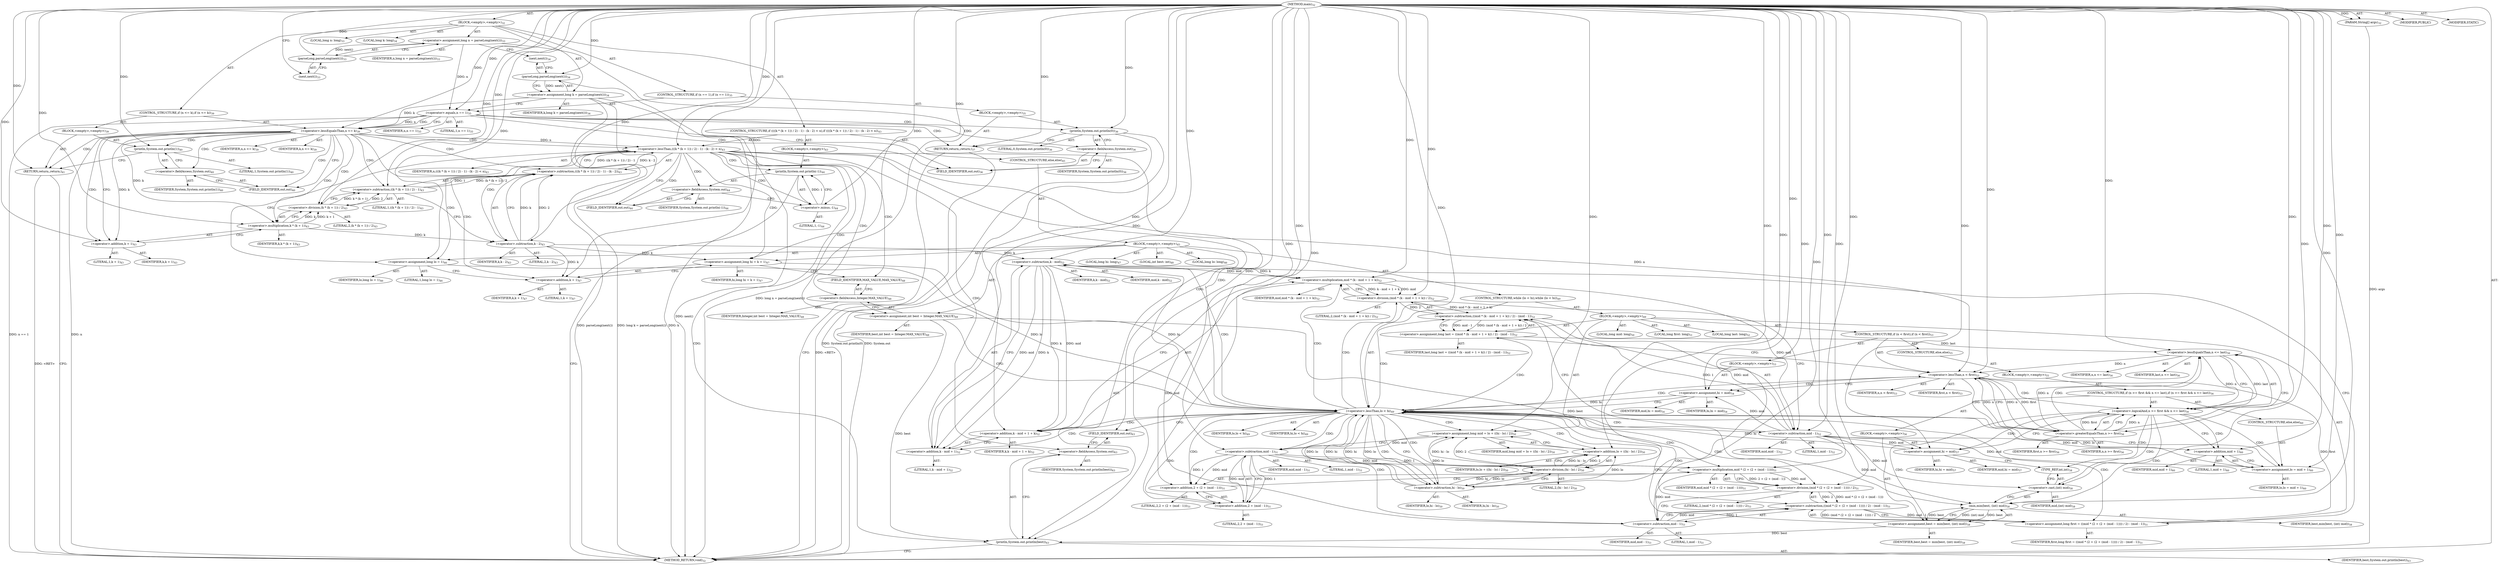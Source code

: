 digraph "main" {  
"75" [label = <(METHOD,main)<SUB>32</SUB>> ]
"76" [label = <(PARAM,String[] args)<SUB>32</SUB>> ]
"77" [label = <(BLOCK,&lt;empty&gt;,&lt;empty&gt;)<SUB>32</SUB>> ]
"78" [label = <(LOCAL,long n: long)<SUB>33</SUB>> ]
"79" [label = <(&lt;operator&gt;.assignment,long n = parseLong(next()))<SUB>33</SUB>> ]
"80" [label = <(IDENTIFIER,n,long n = parseLong(next()))<SUB>33</SUB>> ]
"81" [label = <(parseLong,parseLong(next()))<SUB>33</SUB>> ]
"82" [label = <(next,next())<SUB>33</SUB>> ]
"83" [label = <(LOCAL,long k: long)<SUB>34</SUB>> ]
"84" [label = <(&lt;operator&gt;.assignment,long k = parseLong(next()))<SUB>34</SUB>> ]
"85" [label = <(IDENTIFIER,k,long k = parseLong(next()))<SUB>34</SUB>> ]
"86" [label = <(parseLong,parseLong(next()))<SUB>34</SUB>> ]
"87" [label = <(next,next())<SUB>34</SUB>> ]
"88" [label = <(CONTROL_STRUCTURE,if (n == 1),if (n == 1))<SUB>35</SUB>> ]
"89" [label = <(&lt;operator&gt;.equals,n == 1)<SUB>35</SUB>> ]
"90" [label = <(IDENTIFIER,n,n == 1)<SUB>35</SUB>> ]
"91" [label = <(LITERAL,1,n == 1)<SUB>35</SUB>> ]
"92" [label = <(BLOCK,&lt;empty&gt;,&lt;empty&gt;)<SUB>35</SUB>> ]
"93" [label = <(println,System.out.println(0))<SUB>36</SUB>> ]
"94" [label = <(&lt;operator&gt;.fieldAccess,System.out)<SUB>36</SUB>> ]
"95" [label = <(IDENTIFIER,System,System.out.println(0))<SUB>36</SUB>> ]
"96" [label = <(FIELD_IDENTIFIER,out,out)<SUB>36</SUB>> ]
"97" [label = <(LITERAL,0,System.out.println(0))<SUB>36</SUB>> ]
"98" [label = <(RETURN,return;,return;)<SUB>37</SUB>> ]
"99" [label = <(CONTROL_STRUCTURE,if (n &lt;= k),if (n &lt;= k))<SUB>39</SUB>> ]
"100" [label = <(&lt;operator&gt;.lessEqualsThan,n &lt;= k)<SUB>39</SUB>> ]
"101" [label = <(IDENTIFIER,n,n &lt;= k)<SUB>39</SUB>> ]
"102" [label = <(IDENTIFIER,k,n &lt;= k)<SUB>39</SUB>> ]
"103" [label = <(BLOCK,&lt;empty&gt;,&lt;empty&gt;)<SUB>39</SUB>> ]
"104" [label = <(println,System.out.println(1))<SUB>40</SUB>> ]
"105" [label = <(&lt;operator&gt;.fieldAccess,System.out)<SUB>40</SUB>> ]
"106" [label = <(IDENTIFIER,System,System.out.println(1))<SUB>40</SUB>> ]
"107" [label = <(FIELD_IDENTIFIER,out,out)<SUB>40</SUB>> ]
"108" [label = <(LITERAL,1,System.out.println(1))<SUB>40</SUB>> ]
"109" [label = <(RETURN,return;,return;)<SUB>41</SUB>> ]
"110" [label = <(CONTROL_STRUCTURE,if ((((k * (k + 1)) / 2) - 1) - (k - 2) &lt; n),if ((((k * (k + 1)) / 2) - 1) - (k - 2) &lt; n))<SUB>43</SUB>> ]
"111" [label = <(&lt;operator&gt;.lessThan,(((k * (k + 1)) / 2) - 1) - (k - 2) &lt; n)<SUB>43</SUB>> ]
"112" [label = <(&lt;operator&gt;.subtraction,(((k * (k + 1)) / 2) - 1) - (k - 2))<SUB>43</SUB>> ]
"113" [label = <(&lt;operator&gt;.subtraction,((k * (k + 1)) / 2) - 1)<SUB>43</SUB>> ]
"114" [label = <(&lt;operator&gt;.division,(k * (k + 1)) / 2)<SUB>43</SUB>> ]
"115" [label = <(&lt;operator&gt;.multiplication,k * (k + 1))<SUB>43</SUB>> ]
"116" [label = <(IDENTIFIER,k,k * (k + 1))<SUB>43</SUB>> ]
"117" [label = <(&lt;operator&gt;.addition,k + 1)<SUB>43</SUB>> ]
"118" [label = <(IDENTIFIER,k,k + 1)<SUB>43</SUB>> ]
"119" [label = <(LITERAL,1,k + 1)<SUB>43</SUB>> ]
"120" [label = <(LITERAL,2,(k * (k + 1)) / 2)<SUB>43</SUB>> ]
"121" [label = <(LITERAL,1,((k * (k + 1)) / 2) - 1)<SUB>43</SUB>> ]
"122" [label = <(&lt;operator&gt;.subtraction,k - 2)<SUB>43</SUB>> ]
"123" [label = <(IDENTIFIER,k,k - 2)<SUB>43</SUB>> ]
"124" [label = <(LITERAL,2,k - 2)<SUB>43</SUB>> ]
"125" [label = <(IDENTIFIER,n,(((k * (k + 1)) / 2) - 1) - (k - 2) &lt; n)<SUB>43</SUB>> ]
"126" [label = <(BLOCK,&lt;empty&gt;,&lt;empty&gt;)<SUB>43</SUB>> ]
"127" [label = <(println,System.out.println(-1))<SUB>44</SUB>> ]
"128" [label = <(&lt;operator&gt;.fieldAccess,System.out)<SUB>44</SUB>> ]
"129" [label = <(IDENTIFIER,System,System.out.println(-1))<SUB>44</SUB>> ]
"130" [label = <(FIELD_IDENTIFIER,out,out)<SUB>44</SUB>> ]
"131" [label = <(&lt;operator&gt;.minus,-1)<SUB>44</SUB>> ]
"132" [label = <(LITERAL,1,-1)<SUB>44</SUB>> ]
"133" [label = <(CONTROL_STRUCTURE,else,else)<SUB>45</SUB>> ]
"134" [label = <(BLOCK,&lt;empty&gt;,&lt;empty&gt;)<SUB>45</SUB>> ]
"135" [label = <(LOCAL,long lo: long)<SUB>46</SUB>> ]
"136" [label = <(&lt;operator&gt;.assignment,long lo = 1)<SUB>46</SUB>> ]
"137" [label = <(IDENTIFIER,lo,long lo = 1)<SUB>46</SUB>> ]
"138" [label = <(LITERAL,1,long lo = 1)<SUB>46</SUB>> ]
"139" [label = <(LOCAL,long hi: long)<SUB>47</SUB>> ]
"140" [label = <(&lt;operator&gt;.assignment,long hi = k + 1)<SUB>47</SUB>> ]
"141" [label = <(IDENTIFIER,hi,long hi = k + 1)<SUB>47</SUB>> ]
"142" [label = <(&lt;operator&gt;.addition,k + 1)<SUB>47</SUB>> ]
"143" [label = <(IDENTIFIER,k,k + 1)<SUB>47</SUB>> ]
"144" [label = <(LITERAL,1,k + 1)<SUB>47</SUB>> ]
"145" [label = <(LOCAL,int best: int)<SUB>48</SUB>> ]
"146" [label = <(&lt;operator&gt;.assignment,int best = Integer.MAX_VALUE)<SUB>48</SUB>> ]
"147" [label = <(IDENTIFIER,best,int best = Integer.MAX_VALUE)<SUB>48</SUB>> ]
"148" [label = <(&lt;operator&gt;.fieldAccess,Integer.MAX_VALUE)<SUB>48</SUB>> ]
"149" [label = <(IDENTIFIER,Integer,int best = Integer.MAX_VALUE)<SUB>48</SUB>> ]
"150" [label = <(FIELD_IDENTIFIER,MAX_VALUE,MAX_VALUE)<SUB>48</SUB>> ]
"151" [label = <(CONTROL_STRUCTURE,while (lo &lt; hi),while (lo &lt; hi))<SUB>49</SUB>> ]
"152" [label = <(&lt;operator&gt;.lessThan,lo &lt; hi)<SUB>49</SUB>> ]
"153" [label = <(IDENTIFIER,lo,lo &lt; hi)<SUB>49</SUB>> ]
"154" [label = <(IDENTIFIER,hi,lo &lt; hi)<SUB>49</SUB>> ]
"155" [label = <(BLOCK,&lt;empty&gt;,&lt;empty&gt;)<SUB>49</SUB>> ]
"156" [label = <(LOCAL,long mid: long)<SUB>50</SUB>> ]
"157" [label = <(&lt;operator&gt;.assignment,long mid = lo + ((hi - lo) / 2))<SUB>50</SUB>> ]
"158" [label = <(IDENTIFIER,mid,long mid = lo + ((hi - lo) / 2))<SUB>50</SUB>> ]
"159" [label = <(&lt;operator&gt;.addition,lo + ((hi - lo) / 2))<SUB>50</SUB>> ]
"160" [label = <(IDENTIFIER,lo,lo + ((hi - lo) / 2))<SUB>50</SUB>> ]
"161" [label = <(&lt;operator&gt;.division,(hi - lo) / 2)<SUB>50</SUB>> ]
"162" [label = <(&lt;operator&gt;.subtraction,hi - lo)<SUB>50</SUB>> ]
"163" [label = <(IDENTIFIER,hi,hi - lo)<SUB>50</SUB>> ]
"164" [label = <(IDENTIFIER,lo,hi - lo)<SUB>50</SUB>> ]
"165" [label = <(LITERAL,2,(hi - lo) / 2)<SUB>50</SUB>> ]
"166" [label = <(LOCAL,long first: long)<SUB>51</SUB>> ]
"167" [label = <(&lt;operator&gt;.assignment,long first = ((mid * (2 + (2 + (mid - 1)))) / 2) - (mid - 1))<SUB>51</SUB>> ]
"168" [label = <(IDENTIFIER,first,long first = ((mid * (2 + (2 + (mid - 1)))) / 2) - (mid - 1))<SUB>51</SUB>> ]
"169" [label = <(&lt;operator&gt;.subtraction,((mid * (2 + (2 + (mid - 1)))) / 2) - (mid - 1))<SUB>51</SUB>> ]
"170" [label = <(&lt;operator&gt;.division,(mid * (2 + (2 + (mid - 1)))) / 2)<SUB>51</SUB>> ]
"171" [label = <(&lt;operator&gt;.multiplication,mid * (2 + (2 + (mid - 1))))<SUB>51</SUB>> ]
"172" [label = <(IDENTIFIER,mid,mid * (2 + (2 + (mid - 1))))<SUB>51</SUB>> ]
"173" [label = <(&lt;operator&gt;.addition,2 + (2 + (mid - 1)))<SUB>51</SUB>> ]
"174" [label = <(LITERAL,2,2 + (2 + (mid - 1)))<SUB>51</SUB>> ]
"175" [label = <(&lt;operator&gt;.addition,2 + (mid - 1))<SUB>51</SUB>> ]
"176" [label = <(LITERAL,2,2 + (mid - 1))<SUB>51</SUB>> ]
"177" [label = <(&lt;operator&gt;.subtraction,mid - 1)<SUB>51</SUB>> ]
"178" [label = <(IDENTIFIER,mid,mid - 1)<SUB>51</SUB>> ]
"179" [label = <(LITERAL,1,mid - 1)<SUB>51</SUB>> ]
"180" [label = <(LITERAL,2,(mid * (2 + (2 + (mid - 1)))) / 2)<SUB>51</SUB>> ]
"181" [label = <(&lt;operator&gt;.subtraction,mid - 1)<SUB>51</SUB>> ]
"182" [label = <(IDENTIFIER,mid,mid - 1)<SUB>51</SUB>> ]
"183" [label = <(LITERAL,1,mid - 1)<SUB>51</SUB>> ]
"184" [label = <(LOCAL,long last: long)<SUB>52</SUB>> ]
"185" [label = <(&lt;operator&gt;.assignment,long last = ((mid * (k - mid + 1 + k)) / 2) - (mid - 1))<SUB>52</SUB>> ]
"186" [label = <(IDENTIFIER,last,long last = ((mid * (k - mid + 1 + k)) / 2) - (mid - 1))<SUB>52</SUB>> ]
"187" [label = <(&lt;operator&gt;.subtraction,((mid * (k - mid + 1 + k)) / 2) - (mid - 1))<SUB>52</SUB>> ]
"188" [label = <(&lt;operator&gt;.division,(mid * (k - mid + 1 + k)) / 2)<SUB>52</SUB>> ]
"189" [label = <(&lt;operator&gt;.multiplication,mid * (k - mid + 1 + k))<SUB>52</SUB>> ]
"190" [label = <(IDENTIFIER,mid,mid * (k - mid + 1 + k))<SUB>52</SUB>> ]
"191" [label = <(&lt;operator&gt;.addition,k - mid + 1 + k)<SUB>52</SUB>> ]
"192" [label = <(&lt;operator&gt;.addition,k - mid + 1)<SUB>52</SUB>> ]
"193" [label = <(&lt;operator&gt;.subtraction,k - mid)<SUB>52</SUB>> ]
"194" [label = <(IDENTIFIER,k,k - mid)<SUB>52</SUB>> ]
"195" [label = <(IDENTIFIER,mid,k - mid)<SUB>52</SUB>> ]
"196" [label = <(LITERAL,1,k - mid + 1)<SUB>52</SUB>> ]
"197" [label = <(IDENTIFIER,k,k - mid + 1 + k)<SUB>52</SUB>> ]
"198" [label = <(LITERAL,2,(mid * (k - mid + 1 + k)) / 2)<SUB>52</SUB>> ]
"199" [label = <(&lt;operator&gt;.subtraction,mid - 1)<SUB>52</SUB>> ]
"200" [label = <(IDENTIFIER,mid,mid - 1)<SUB>52</SUB>> ]
"201" [label = <(LITERAL,1,mid - 1)<SUB>52</SUB>> ]
"202" [label = <(CONTROL_STRUCTURE,if (n &lt; first),if (n &lt; first))<SUB>53</SUB>> ]
"203" [label = <(&lt;operator&gt;.lessThan,n &lt; first)<SUB>53</SUB>> ]
"204" [label = <(IDENTIFIER,n,n &lt; first)<SUB>53</SUB>> ]
"205" [label = <(IDENTIFIER,first,n &lt; first)<SUB>53</SUB>> ]
"206" [label = <(BLOCK,&lt;empty&gt;,&lt;empty&gt;)<SUB>53</SUB>> ]
"207" [label = <(&lt;operator&gt;.assignment,hi = mid)<SUB>54</SUB>> ]
"208" [label = <(IDENTIFIER,hi,hi = mid)<SUB>54</SUB>> ]
"209" [label = <(IDENTIFIER,mid,hi = mid)<SUB>54</SUB>> ]
"210" [label = <(CONTROL_STRUCTURE,else,else)<SUB>55</SUB>> ]
"211" [label = <(BLOCK,&lt;empty&gt;,&lt;empty&gt;)<SUB>55</SUB>> ]
"212" [label = <(CONTROL_STRUCTURE,if (n &gt;= first &amp;&amp; n &lt;= last),if (n &gt;= first &amp;&amp; n &lt;= last))<SUB>56</SUB>> ]
"213" [label = <(&lt;operator&gt;.logicalAnd,n &gt;= first &amp;&amp; n &lt;= last)<SUB>56</SUB>> ]
"214" [label = <(&lt;operator&gt;.greaterEqualsThan,n &gt;= first)<SUB>56</SUB>> ]
"215" [label = <(IDENTIFIER,n,n &gt;= first)<SUB>56</SUB>> ]
"216" [label = <(IDENTIFIER,first,n &gt;= first)<SUB>56</SUB>> ]
"217" [label = <(&lt;operator&gt;.lessEqualsThan,n &lt;= last)<SUB>56</SUB>> ]
"218" [label = <(IDENTIFIER,n,n &lt;= last)<SUB>56</SUB>> ]
"219" [label = <(IDENTIFIER,last,n &lt;= last)<SUB>56</SUB>> ]
"220" [label = <(BLOCK,&lt;empty&gt;,&lt;empty&gt;)<SUB>56</SUB>> ]
"221" [label = <(&lt;operator&gt;.assignment,hi = mid)<SUB>57</SUB>> ]
"222" [label = <(IDENTIFIER,hi,hi = mid)<SUB>57</SUB>> ]
"223" [label = <(IDENTIFIER,mid,hi = mid)<SUB>57</SUB>> ]
"224" [label = <(&lt;operator&gt;.assignment,best = min(best, (int) mid))<SUB>58</SUB>> ]
"225" [label = <(IDENTIFIER,best,best = min(best, (int) mid))<SUB>58</SUB>> ]
"226" [label = <(min,min(best, (int) mid))<SUB>58</SUB>> ]
"227" [label = <(IDENTIFIER,best,min(best, (int) mid))<SUB>58</SUB>> ]
"228" [label = <(&lt;operator&gt;.cast,(int) mid)<SUB>58</SUB>> ]
"229" [label = <(TYPE_REF,int,int)<SUB>58</SUB>> ]
"230" [label = <(IDENTIFIER,mid,(int) mid)<SUB>58</SUB>> ]
"231" [label = <(CONTROL_STRUCTURE,else,else)<SUB>60</SUB>> ]
"232" [label = <(&lt;operator&gt;.assignment,lo = mid + 1)<SUB>60</SUB>> ]
"233" [label = <(IDENTIFIER,lo,lo = mid + 1)<SUB>60</SUB>> ]
"234" [label = <(&lt;operator&gt;.addition,mid + 1)<SUB>60</SUB>> ]
"235" [label = <(IDENTIFIER,mid,mid + 1)<SUB>60</SUB>> ]
"236" [label = <(LITERAL,1,mid + 1)<SUB>60</SUB>> ]
"237" [label = <(println,System.out.println(best))<SUB>63</SUB>> ]
"238" [label = <(&lt;operator&gt;.fieldAccess,System.out)<SUB>63</SUB>> ]
"239" [label = <(IDENTIFIER,System,System.out.println(best))<SUB>63</SUB>> ]
"240" [label = <(FIELD_IDENTIFIER,out,out)<SUB>63</SUB>> ]
"241" [label = <(IDENTIFIER,best,System.out.println(best))<SUB>63</SUB>> ]
"242" [label = <(MODIFIER,PUBLIC)> ]
"243" [label = <(MODIFIER,STATIC)> ]
"244" [label = <(METHOD_RETURN,void)<SUB>32</SUB>> ]
  "75" -> "76"  [ label = "AST: "] 
  "75" -> "77"  [ label = "AST: "] 
  "75" -> "242"  [ label = "AST: "] 
  "75" -> "243"  [ label = "AST: "] 
  "75" -> "244"  [ label = "AST: "] 
  "77" -> "78"  [ label = "AST: "] 
  "77" -> "79"  [ label = "AST: "] 
  "77" -> "83"  [ label = "AST: "] 
  "77" -> "84"  [ label = "AST: "] 
  "77" -> "88"  [ label = "AST: "] 
  "77" -> "99"  [ label = "AST: "] 
  "77" -> "110"  [ label = "AST: "] 
  "79" -> "80"  [ label = "AST: "] 
  "79" -> "81"  [ label = "AST: "] 
  "81" -> "82"  [ label = "AST: "] 
  "84" -> "85"  [ label = "AST: "] 
  "84" -> "86"  [ label = "AST: "] 
  "86" -> "87"  [ label = "AST: "] 
  "88" -> "89"  [ label = "AST: "] 
  "88" -> "92"  [ label = "AST: "] 
  "89" -> "90"  [ label = "AST: "] 
  "89" -> "91"  [ label = "AST: "] 
  "92" -> "93"  [ label = "AST: "] 
  "92" -> "98"  [ label = "AST: "] 
  "93" -> "94"  [ label = "AST: "] 
  "93" -> "97"  [ label = "AST: "] 
  "94" -> "95"  [ label = "AST: "] 
  "94" -> "96"  [ label = "AST: "] 
  "99" -> "100"  [ label = "AST: "] 
  "99" -> "103"  [ label = "AST: "] 
  "100" -> "101"  [ label = "AST: "] 
  "100" -> "102"  [ label = "AST: "] 
  "103" -> "104"  [ label = "AST: "] 
  "103" -> "109"  [ label = "AST: "] 
  "104" -> "105"  [ label = "AST: "] 
  "104" -> "108"  [ label = "AST: "] 
  "105" -> "106"  [ label = "AST: "] 
  "105" -> "107"  [ label = "AST: "] 
  "110" -> "111"  [ label = "AST: "] 
  "110" -> "126"  [ label = "AST: "] 
  "110" -> "133"  [ label = "AST: "] 
  "111" -> "112"  [ label = "AST: "] 
  "111" -> "125"  [ label = "AST: "] 
  "112" -> "113"  [ label = "AST: "] 
  "112" -> "122"  [ label = "AST: "] 
  "113" -> "114"  [ label = "AST: "] 
  "113" -> "121"  [ label = "AST: "] 
  "114" -> "115"  [ label = "AST: "] 
  "114" -> "120"  [ label = "AST: "] 
  "115" -> "116"  [ label = "AST: "] 
  "115" -> "117"  [ label = "AST: "] 
  "117" -> "118"  [ label = "AST: "] 
  "117" -> "119"  [ label = "AST: "] 
  "122" -> "123"  [ label = "AST: "] 
  "122" -> "124"  [ label = "AST: "] 
  "126" -> "127"  [ label = "AST: "] 
  "127" -> "128"  [ label = "AST: "] 
  "127" -> "131"  [ label = "AST: "] 
  "128" -> "129"  [ label = "AST: "] 
  "128" -> "130"  [ label = "AST: "] 
  "131" -> "132"  [ label = "AST: "] 
  "133" -> "134"  [ label = "AST: "] 
  "134" -> "135"  [ label = "AST: "] 
  "134" -> "136"  [ label = "AST: "] 
  "134" -> "139"  [ label = "AST: "] 
  "134" -> "140"  [ label = "AST: "] 
  "134" -> "145"  [ label = "AST: "] 
  "134" -> "146"  [ label = "AST: "] 
  "134" -> "151"  [ label = "AST: "] 
  "134" -> "237"  [ label = "AST: "] 
  "136" -> "137"  [ label = "AST: "] 
  "136" -> "138"  [ label = "AST: "] 
  "140" -> "141"  [ label = "AST: "] 
  "140" -> "142"  [ label = "AST: "] 
  "142" -> "143"  [ label = "AST: "] 
  "142" -> "144"  [ label = "AST: "] 
  "146" -> "147"  [ label = "AST: "] 
  "146" -> "148"  [ label = "AST: "] 
  "148" -> "149"  [ label = "AST: "] 
  "148" -> "150"  [ label = "AST: "] 
  "151" -> "152"  [ label = "AST: "] 
  "151" -> "155"  [ label = "AST: "] 
  "152" -> "153"  [ label = "AST: "] 
  "152" -> "154"  [ label = "AST: "] 
  "155" -> "156"  [ label = "AST: "] 
  "155" -> "157"  [ label = "AST: "] 
  "155" -> "166"  [ label = "AST: "] 
  "155" -> "167"  [ label = "AST: "] 
  "155" -> "184"  [ label = "AST: "] 
  "155" -> "185"  [ label = "AST: "] 
  "155" -> "202"  [ label = "AST: "] 
  "157" -> "158"  [ label = "AST: "] 
  "157" -> "159"  [ label = "AST: "] 
  "159" -> "160"  [ label = "AST: "] 
  "159" -> "161"  [ label = "AST: "] 
  "161" -> "162"  [ label = "AST: "] 
  "161" -> "165"  [ label = "AST: "] 
  "162" -> "163"  [ label = "AST: "] 
  "162" -> "164"  [ label = "AST: "] 
  "167" -> "168"  [ label = "AST: "] 
  "167" -> "169"  [ label = "AST: "] 
  "169" -> "170"  [ label = "AST: "] 
  "169" -> "181"  [ label = "AST: "] 
  "170" -> "171"  [ label = "AST: "] 
  "170" -> "180"  [ label = "AST: "] 
  "171" -> "172"  [ label = "AST: "] 
  "171" -> "173"  [ label = "AST: "] 
  "173" -> "174"  [ label = "AST: "] 
  "173" -> "175"  [ label = "AST: "] 
  "175" -> "176"  [ label = "AST: "] 
  "175" -> "177"  [ label = "AST: "] 
  "177" -> "178"  [ label = "AST: "] 
  "177" -> "179"  [ label = "AST: "] 
  "181" -> "182"  [ label = "AST: "] 
  "181" -> "183"  [ label = "AST: "] 
  "185" -> "186"  [ label = "AST: "] 
  "185" -> "187"  [ label = "AST: "] 
  "187" -> "188"  [ label = "AST: "] 
  "187" -> "199"  [ label = "AST: "] 
  "188" -> "189"  [ label = "AST: "] 
  "188" -> "198"  [ label = "AST: "] 
  "189" -> "190"  [ label = "AST: "] 
  "189" -> "191"  [ label = "AST: "] 
  "191" -> "192"  [ label = "AST: "] 
  "191" -> "197"  [ label = "AST: "] 
  "192" -> "193"  [ label = "AST: "] 
  "192" -> "196"  [ label = "AST: "] 
  "193" -> "194"  [ label = "AST: "] 
  "193" -> "195"  [ label = "AST: "] 
  "199" -> "200"  [ label = "AST: "] 
  "199" -> "201"  [ label = "AST: "] 
  "202" -> "203"  [ label = "AST: "] 
  "202" -> "206"  [ label = "AST: "] 
  "202" -> "210"  [ label = "AST: "] 
  "203" -> "204"  [ label = "AST: "] 
  "203" -> "205"  [ label = "AST: "] 
  "206" -> "207"  [ label = "AST: "] 
  "207" -> "208"  [ label = "AST: "] 
  "207" -> "209"  [ label = "AST: "] 
  "210" -> "211"  [ label = "AST: "] 
  "211" -> "212"  [ label = "AST: "] 
  "212" -> "213"  [ label = "AST: "] 
  "212" -> "220"  [ label = "AST: "] 
  "212" -> "231"  [ label = "AST: "] 
  "213" -> "214"  [ label = "AST: "] 
  "213" -> "217"  [ label = "AST: "] 
  "214" -> "215"  [ label = "AST: "] 
  "214" -> "216"  [ label = "AST: "] 
  "217" -> "218"  [ label = "AST: "] 
  "217" -> "219"  [ label = "AST: "] 
  "220" -> "221"  [ label = "AST: "] 
  "220" -> "224"  [ label = "AST: "] 
  "221" -> "222"  [ label = "AST: "] 
  "221" -> "223"  [ label = "AST: "] 
  "224" -> "225"  [ label = "AST: "] 
  "224" -> "226"  [ label = "AST: "] 
  "226" -> "227"  [ label = "AST: "] 
  "226" -> "228"  [ label = "AST: "] 
  "228" -> "229"  [ label = "AST: "] 
  "228" -> "230"  [ label = "AST: "] 
  "231" -> "232"  [ label = "AST: "] 
  "232" -> "233"  [ label = "AST: "] 
  "232" -> "234"  [ label = "AST: "] 
  "234" -> "235"  [ label = "AST: "] 
  "234" -> "236"  [ label = "AST: "] 
  "237" -> "238"  [ label = "AST: "] 
  "237" -> "241"  [ label = "AST: "] 
  "238" -> "239"  [ label = "AST: "] 
  "238" -> "240"  [ label = "AST: "] 
  "79" -> "87"  [ label = "CFG: "] 
  "84" -> "89"  [ label = "CFG: "] 
  "81" -> "79"  [ label = "CFG: "] 
  "86" -> "84"  [ label = "CFG: "] 
  "89" -> "96"  [ label = "CFG: "] 
  "89" -> "100"  [ label = "CFG: "] 
  "100" -> "107"  [ label = "CFG: "] 
  "100" -> "117"  [ label = "CFG: "] 
  "111" -> "130"  [ label = "CFG: "] 
  "111" -> "136"  [ label = "CFG: "] 
  "82" -> "81"  [ label = "CFG: "] 
  "87" -> "86"  [ label = "CFG: "] 
  "93" -> "98"  [ label = "CFG: "] 
  "98" -> "244"  [ label = "CFG: "] 
  "104" -> "109"  [ label = "CFG: "] 
  "109" -> "244"  [ label = "CFG: "] 
  "112" -> "111"  [ label = "CFG: "] 
  "127" -> "244"  [ label = "CFG: "] 
  "94" -> "93"  [ label = "CFG: "] 
  "105" -> "104"  [ label = "CFG: "] 
  "113" -> "122"  [ label = "CFG: "] 
  "122" -> "112"  [ label = "CFG: "] 
  "128" -> "131"  [ label = "CFG: "] 
  "131" -> "127"  [ label = "CFG: "] 
  "136" -> "142"  [ label = "CFG: "] 
  "140" -> "150"  [ label = "CFG: "] 
  "146" -> "152"  [ label = "CFG: "] 
  "237" -> "244"  [ label = "CFG: "] 
  "96" -> "94"  [ label = "CFG: "] 
  "107" -> "105"  [ label = "CFG: "] 
  "114" -> "113"  [ label = "CFG: "] 
  "130" -> "128"  [ label = "CFG: "] 
  "142" -> "140"  [ label = "CFG: "] 
  "148" -> "146"  [ label = "CFG: "] 
  "152" -> "162"  [ label = "CFG: "] 
  "152" -> "240"  [ label = "CFG: "] 
  "238" -> "237"  [ label = "CFG: "] 
  "115" -> "114"  [ label = "CFG: "] 
  "150" -> "148"  [ label = "CFG: "] 
  "157" -> "177"  [ label = "CFG: "] 
  "167" -> "193"  [ label = "CFG: "] 
  "185" -> "203"  [ label = "CFG: "] 
  "240" -> "238"  [ label = "CFG: "] 
  "117" -> "115"  [ label = "CFG: "] 
  "159" -> "157"  [ label = "CFG: "] 
  "169" -> "167"  [ label = "CFG: "] 
  "187" -> "185"  [ label = "CFG: "] 
  "203" -> "207"  [ label = "CFG: "] 
  "203" -> "214"  [ label = "CFG: "] 
  "161" -> "159"  [ label = "CFG: "] 
  "170" -> "181"  [ label = "CFG: "] 
  "181" -> "169"  [ label = "CFG: "] 
  "188" -> "199"  [ label = "CFG: "] 
  "199" -> "187"  [ label = "CFG: "] 
  "207" -> "152"  [ label = "CFG: "] 
  "162" -> "161"  [ label = "CFG: "] 
  "171" -> "170"  [ label = "CFG: "] 
  "189" -> "188"  [ label = "CFG: "] 
  "173" -> "171"  [ label = "CFG: "] 
  "191" -> "189"  [ label = "CFG: "] 
  "213" -> "221"  [ label = "CFG: "] 
  "213" -> "234"  [ label = "CFG: "] 
  "175" -> "173"  [ label = "CFG: "] 
  "192" -> "191"  [ label = "CFG: "] 
  "214" -> "213"  [ label = "CFG: "] 
  "214" -> "217"  [ label = "CFG: "] 
  "217" -> "213"  [ label = "CFG: "] 
  "221" -> "229"  [ label = "CFG: "] 
  "224" -> "152"  [ label = "CFG: "] 
  "232" -> "152"  [ label = "CFG: "] 
  "177" -> "175"  [ label = "CFG: "] 
  "193" -> "192"  [ label = "CFG: "] 
  "226" -> "224"  [ label = "CFG: "] 
  "234" -> "232"  [ label = "CFG: "] 
  "228" -> "226"  [ label = "CFG: "] 
  "229" -> "228"  [ label = "CFG: "] 
  "75" -> "82"  [ label = "CFG: "] 
  "109" -> "244"  [ label = "DDG: &lt;RET&gt;"] 
  "98" -> "244"  [ label = "DDG: &lt;RET&gt;"] 
  "76" -> "244"  [ label = "DDG: args"] 
  "79" -> "244"  [ label = "DDG: long n = parseLong(next())"] 
  "84" -> "244"  [ label = "DDG: k"] 
  "86" -> "244"  [ label = "DDG: next()"] 
  "84" -> "244"  [ label = "DDG: parseLong(next())"] 
  "84" -> "244"  [ label = "DDG: long k = parseLong(next())"] 
  "89" -> "244"  [ label = "DDG: n"] 
  "89" -> "244"  [ label = "DDG: n == 1"] 
  "93" -> "244"  [ label = "DDG: System.out"] 
  "93" -> "244"  [ label = "DDG: System.out.println(0)"] 
  "75" -> "76"  [ label = "DDG: "] 
  "81" -> "79"  [ label = "DDG: next()"] 
  "86" -> "84"  [ label = "DDG: next()"] 
  "75" -> "81"  [ label = "DDG: "] 
  "75" -> "86"  [ label = "DDG: "] 
  "79" -> "89"  [ label = "DDG: n"] 
  "75" -> "89"  [ label = "DDG: "] 
  "75" -> "98"  [ label = "DDG: "] 
  "89" -> "100"  [ label = "DDG: n"] 
  "75" -> "100"  [ label = "DDG: "] 
  "84" -> "100"  [ label = "DDG: k"] 
  "75" -> "109"  [ label = "DDG: "] 
  "112" -> "111"  [ label = "DDG: ((k * (k + 1)) / 2) - 1"] 
  "112" -> "111"  [ label = "DDG: k - 2"] 
  "100" -> "111"  [ label = "DDG: n"] 
  "75" -> "111"  [ label = "DDG: "] 
  "75" -> "93"  [ label = "DDG: "] 
  "75" -> "104"  [ label = "DDG: "] 
  "113" -> "112"  [ label = "DDG: (k * (k + 1)) / 2"] 
  "113" -> "112"  [ label = "DDG: 1"] 
  "122" -> "112"  [ label = "DDG: k"] 
  "122" -> "112"  [ label = "DDG: 2"] 
  "131" -> "127"  [ label = "DDG: 1"] 
  "75" -> "136"  [ label = "DDG: "] 
  "122" -> "140"  [ label = "DDG: k"] 
  "75" -> "140"  [ label = "DDG: "] 
  "114" -> "113"  [ label = "DDG: k * (k + 1)"] 
  "114" -> "113"  [ label = "DDG: 2"] 
  "75" -> "113"  [ label = "DDG: "] 
  "115" -> "122"  [ label = "DDG: k"] 
  "75" -> "122"  [ label = "DDG: "] 
  "75" -> "131"  [ label = "DDG: "] 
  "146" -> "237"  [ label = "DDG: best"] 
  "224" -> "237"  [ label = "DDG: best"] 
  "75" -> "237"  [ label = "DDG: "] 
  "115" -> "114"  [ label = "DDG: k"] 
  "115" -> "114"  [ label = "DDG: k + 1"] 
  "75" -> "114"  [ label = "DDG: "] 
  "122" -> "142"  [ label = "DDG: k"] 
  "75" -> "142"  [ label = "DDG: "] 
  "136" -> "152"  [ label = "DDG: lo"] 
  "232" -> "152"  [ label = "DDG: lo"] 
  "75" -> "152"  [ label = "DDG: "] 
  "162" -> "152"  [ label = "DDG: lo"] 
  "140" -> "152"  [ label = "DDG: hi"] 
  "162" -> "152"  [ label = "DDG: hi"] 
  "221" -> "152"  [ label = "DDG: hi"] 
  "207" -> "152"  [ label = "DDG: hi"] 
  "162" -> "157"  [ label = "DDG: lo"] 
  "75" -> "157"  [ label = "DDG: "] 
  "161" -> "157"  [ label = "DDG: hi - lo"] 
  "161" -> "157"  [ label = "DDG: 2"] 
  "169" -> "167"  [ label = "DDG: (mid * (2 + (2 + (mid - 1)))) / 2"] 
  "169" -> "167"  [ label = "DDG: mid - 1"] 
  "187" -> "185"  [ label = "DDG: (mid * (k - mid + 1 + k)) / 2"] 
  "187" -> "185"  [ label = "DDG: mid - 1"] 
  "75" -> "115"  [ label = "DDG: "] 
  "100" -> "115"  [ label = "DDG: k"] 
  "100" -> "117"  [ label = "DDG: k"] 
  "75" -> "117"  [ label = "DDG: "] 
  "162" -> "159"  [ label = "DDG: lo"] 
  "75" -> "159"  [ label = "DDG: "] 
  "161" -> "159"  [ label = "DDG: hi - lo"] 
  "161" -> "159"  [ label = "DDG: 2"] 
  "170" -> "169"  [ label = "DDG: mid * (2 + (2 + (mid - 1)))"] 
  "170" -> "169"  [ label = "DDG: 2"] 
  "181" -> "169"  [ label = "DDG: mid"] 
  "181" -> "169"  [ label = "DDG: 1"] 
  "188" -> "187"  [ label = "DDG: mid * (k - mid + 1 + k)"] 
  "188" -> "187"  [ label = "DDG: 2"] 
  "199" -> "187"  [ label = "DDG: mid"] 
  "199" -> "187"  [ label = "DDG: 1"] 
  "111" -> "203"  [ label = "DDG: n"] 
  "214" -> "203"  [ label = "DDG: n"] 
  "217" -> "203"  [ label = "DDG: n"] 
  "75" -> "203"  [ label = "DDG: "] 
  "167" -> "203"  [ label = "DDG: first"] 
  "199" -> "207"  [ label = "DDG: mid"] 
  "75" -> "207"  [ label = "DDG: "] 
  "162" -> "161"  [ label = "DDG: hi"] 
  "162" -> "161"  [ label = "DDG: lo"] 
  "75" -> "161"  [ label = "DDG: "] 
  "171" -> "170"  [ label = "DDG: mid"] 
  "171" -> "170"  [ label = "DDG: 2 + (2 + (mid - 1))"] 
  "75" -> "170"  [ label = "DDG: "] 
  "171" -> "181"  [ label = "DDG: mid"] 
  "75" -> "181"  [ label = "DDG: "] 
  "189" -> "188"  [ label = "DDG: mid"] 
  "189" -> "188"  [ label = "DDG: k - mid + 1 + k"] 
  "75" -> "188"  [ label = "DDG: "] 
  "189" -> "199"  [ label = "DDG: mid"] 
  "75" -> "199"  [ label = "DDG: "] 
  "152" -> "162"  [ label = "DDG: hi"] 
  "75" -> "162"  [ label = "DDG: "] 
  "152" -> "162"  [ label = "DDG: lo"] 
  "177" -> "171"  [ label = "DDG: mid"] 
  "75" -> "171"  [ label = "DDG: "] 
  "177" -> "171"  [ label = "DDG: 1"] 
  "193" -> "189"  [ label = "DDG: mid"] 
  "75" -> "189"  [ label = "DDG: "] 
  "193" -> "189"  [ label = "DDG: k"] 
  "75" -> "173"  [ label = "DDG: "] 
  "177" -> "173"  [ label = "DDG: mid"] 
  "177" -> "173"  [ label = "DDG: 1"] 
  "193" -> "191"  [ label = "DDG: k"] 
  "193" -> "191"  [ label = "DDG: mid"] 
  "75" -> "191"  [ label = "DDG: "] 
  "214" -> "213"  [ label = "DDG: n"] 
  "214" -> "213"  [ label = "DDG: first"] 
  "217" -> "213"  [ label = "DDG: n"] 
  "217" -> "213"  [ label = "DDG: last"] 
  "199" -> "221"  [ label = "DDG: mid"] 
  "75" -> "221"  [ label = "DDG: "] 
  "226" -> "224"  [ label = "DDG: best"] 
  "226" -> "224"  [ label = "DDG: (int) mid"] 
  "199" -> "232"  [ label = "DDG: mid"] 
  "75" -> "232"  [ label = "DDG: "] 
  "75" -> "175"  [ label = "DDG: "] 
  "177" -> "175"  [ label = "DDG: mid"] 
  "177" -> "175"  [ label = "DDG: 1"] 
  "193" -> "192"  [ label = "DDG: k"] 
  "193" -> "192"  [ label = "DDG: mid"] 
  "75" -> "192"  [ label = "DDG: "] 
  "203" -> "214"  [ label = "DDG: n"] 
  "75" -> "214"  [ label = "DDG: "] 
  "203" -> "214"  [ label = "DDG: first"] 
  "214" -> "217"  [ label = "DDG: n"] 
  "75" -> "217"  [ label = "DDG: "] 
  "185" -> "217"  [ label = "DDG: last"] 
  "157" -> "177"  [ label = "DDG: mid"] 
  "75" -> "177"  [ label = "DDG: "] 
  "75" -> "193"  [ label = "DDG: "] 
  "122" -> "193"  [ label = "DDG: k"] 
  "181" -> "193"  [ label = "DDG: mid"] 
  "146" -> "226"  [ label = "DDG: best"] 
  "224" -> "226"  [ label = "DDG: best"] 
  "75" -> "226"  [ label = "DDG: "] 
  "199" -> "226"  [ label = "DDG: mid"] 
  "199" -> "234"  [ label = "DDG: mid"] 
  "75" -> "234"  [ label = "DDG: "] 
  "75" -> "228"  [ label = "DDG: "] 
  "199" -> "228"  [ label = "DDG: mid"] 
  "89" -> "94"  [ label = "CDG: "] 
  "89" -> "96"  [ label = "CDG: "] 
  "89" -> "98"  [ label = "CDG: "] 
  "89" -> "93"  [ label = "CDG: "] 
  "89" -> "100"  [ label = "CDG: "] 
  "100" -> "107"  [ label = "CDG: "] 
  "100" -> "115"  [ label = "CDG: "] 
  "100" -> "113"  [ label = "CDG: "] 
  "100" -> "114"  [ label = "CDG: "] 
  "100" -> "104"  [ label = "CDG: "] 
  "100" -> "112"  [ label = "CDG: "] 
  "100" -> "111"  [ label = "CDG: "] 
  "100" -> "122"  [ label = "CDG: "] 
  "100" -> "105"  [ label = "CDG: "] 
  "100" -> "117"  [ label = "CDG: "] 
  "100" -> "109"  [ label = "CDG: "] 
  "111" -> "136"  [ label = "CDG: "] 
  "111" -> "146"  [ label = "CDG: "] 
  "111" -> "128"  [ label = "CDG: "] 
  "111" -> "131"  [ label = "CDG: "] 
  "111" -> "240"  [ label = "CDG: "] 
  "111" -> "150"  [ label = "CDG: "] 
  "111" -> "148"  [ label = "CDG: "] 
  "111" -> "238"  [ label = "CDG: "] 
  "111" -> "152"  [ label = "CDG: "] 
  "111" -> "130"  [ label = "CDG: "] 
  "111" -> "127"  [ label = "CDG: "] 
  "111" -> "142"  [ label = "CDG: "] 
  "111" -> "237"  [ label = "CDG: "] 
  "111" -> "140"  [ label = "CDG: "] 
  "152" -> "167"  [ label = "CDG: "] 
  "152" -> "188"  [ label = "CDG: "] 
  "152" -> "192"  [ label = "CDG: "] 
  "152" -> "169"  [ label = "CDG: "] 
  "152" -> "161"  [ label = "CDG: "] 
  "152" -> "185"  [ label = "CDG: "] 
  "152" -> "189"  [ label = "CDG: "] 
  "152" -> "162"  [ label = "CDG: "] 
  "152" -> "170"  [ label = "CDG: "] 
  "152" -> "181"  [ label = "CDG: "] 
  "152" -> "191"  [ label = "CDG: "] 
  "152" -> "187"  [ label = "CDG: "] 
  "152" -> "173"  [ label = "CDG: "] 
  "152" -> "152"  [ label = "CDG: "] 
  "152" -> "171"  [ label = "CDG: "] 
  "152" -> "193"  [ label = "CDG: "] 
  "152" -> "157"  [ label = "CDG: "] 
  "152" -> "159"  [ label = "CDG: "] 
  "152" -> "199"  [ label = "CDG: "] 
  "152" -> "177"  [ label = "CDG: "] 
  "152" -> "175"  [ label = "CDG: "] 
  "152" -> "203"  [ label = "CDG: "] 
  "203" -> "214"  [ label = "CDG: "] 
  "203" -> "213"  [ label = "CDG: "] 
  "203" -> "207"  [ label = "CDG: "] 
  "213" -> "232"  [ label = "CDG: "] 
  "213" -> "226"  [ label = "CDG: "] 
  "213" -> "228"  [ label = "CDG: "] 
  "213" -> "221"  [ label = "CDG: "] 
  "213" -> "224"  [ label = "CDG: "] 
  "213" -> "234"  [ label = "CDG: "] 
  "213" -> "229"  [ label = "CDG: "] 
  "214" -> "217"  [ label = "CDG: "] 
}
